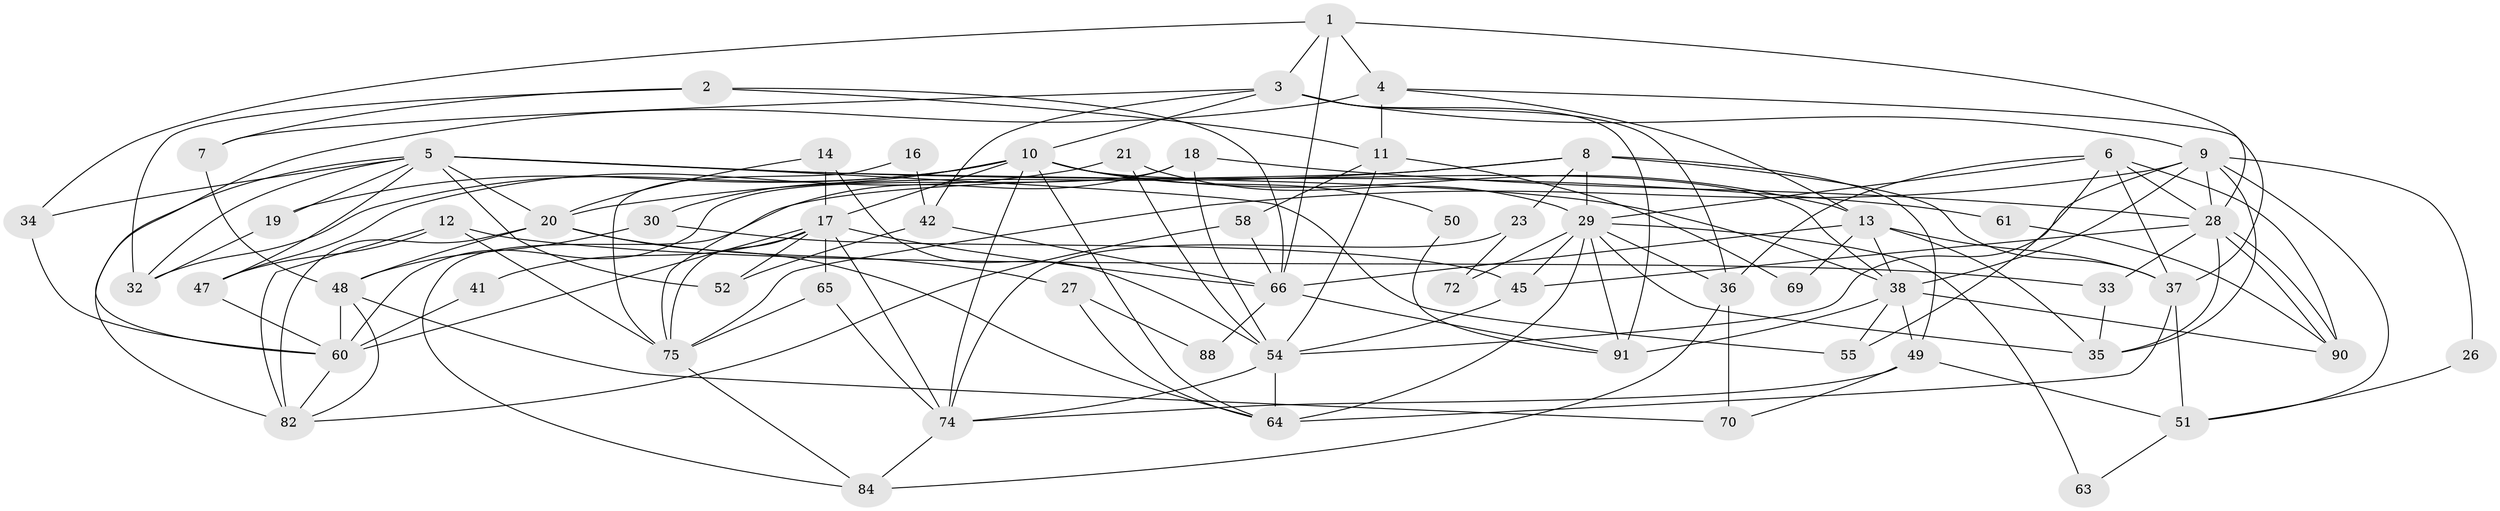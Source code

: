 // Generated by graph-tools (version 1.1) at 2025/23/03/03/25 07:23:56]
// undirected, 61 vertices, 148 edges
graph export_dot {
graph [start="1"]
  node [color=gray90,style=filled];
  1 [super="+44"];
  2 [super="+86"];
  3 [super="+31"];
  4 [super="+76"];
  5 [super="+67"];
  6 [super="+22"];
  7;
  8 [super="+24"];
  9 [super="+43"];
  10 [super="+53"];
  11 [super="+25"];
  12 [super="+15"];
  13 [super="+79"];
  14 [super="+80"];
  16;
  17 [super="+81"];
  18 [super="+59"];
  19;
  20 [super="+78"];
  21;
  23;
  26;
  27;
  28 [super="+40"];
  29 [super="+62"];
  30;
  32 [super="+39"];
  33;
  34;
  35 [super="+89"];
  36;
  37 [super="+85"];
  38 [super="+56"];
  41;
  42;
  45 [super="+46"];
  47;
  48 [super="+83"];
  49 [super="+57"];
  50;
  51 [super="+68"];
  52;
  54 [super="+87"];
  55;
  58;
  60 [super="+73"];
  61;
  63;
  64 [super="+77"];
  65;
  66 [super="+71"];
  69;
  70;
  72;
  74 [super="+92"];
  75;
  82 [super="+93"];
  84;
  88;
  90;
  91;
  1 -- 66;
  1 -- 4;
  1 -- 34;
  1 -- 3;
  1 -- 28;
  2 -- 66;
  2 -- 32;
  2 -- 11;
  2 -- 7;
  3 -- 10;
  3 -- 91;
  3 -- 7;
  3 -- 36;
  3 -- 9;
  3 -- 42;
  4 -- 13;
  4 -- 37;
  4 -- 60;
  4 -- 11;
  5 -- 38;
  5 -- 52;
  5 -- 19;
  5 -- 55;
  5 -- 61;
  5 -- 32;
  5 -- 34;
  5 -- 82;
  5 -- 20;
  5 -- 47;
  6 -- 90;
  6 -- 36;
  6 -- 28;
  6 -- 29;
  6 -- 37;
  6 -- 55;
  7 -- 48;
  8 -- 37 [weight=2];
  8 -- 84;
  8 -- 20;
  8 -- 49;
  8 -- 23;
  8 -- 29;
  9 -- 75;
  9 -- 28;
  9 -- 51;
  9 -- 26;
  9 -- 35;
  9 -- 54;
  9 -- 38;
  10 -- 17;
  10 -- 19;
  10 -- 74;
  10 -- 32;
  10 -- 64;
  10 -- 50;
  10 -- 13;
  10 -- 30;
  10 -- 38;
  11 -- 58;
  11 -- 69;
  11 -- 54;
  12 -- 75;
  12 -- 33;
  12 -- 82 [weight=2];
  12 -- 47;
  13 -- 38;
  13 -- 66;
  13 -- 35;
  13 -- 37;
  13 -- 69;
  14 -- 54;
  14 -- 17;
  14 -- 20;
  16 -- 75;
  16 -- 42;
  17 -- 65;
  17 -- 52;
  17 -- 74;
  17 -- 66;
  17 -- 75;
  17 -- 41;
  17 -- 60;
  18 -- 60;
  18 -- 54;
  18 -- 75;
  18 -- 28;
  19 -- 32;
  20 -- 27;
  20 -- 48;
  20 -- 64;
  20 -- 82;
  21 -- 47;
  21 -- 29;
  21 -- 54;
  23 -- 74;
  23 -- 72;
  26 -- 51;
  27 -- 64;
  27 -- 88;
  28 -- 90;
  28 -- 90;
  28 -- 33;
  28 -- 35;
  28 -- 45;
  29 -- 63;
  29 -- 36;
  29 -- 91;
  29 -- 72;
  29 -- 64;
  29 -- 45;
  29 -- 35;
  30 -- 48;
  30 -- 45;
  33 -- 35;
  34 -- 60;
  36 -- 84;
  36 -- 70;
  37 -- 64 [weight=2];
  37 -- 51;
  38 -- 91;
  38 -- 49;
  38 -- 90;
  38 -- 55;
  41 -- 60 [weight=2];
  42 -- 52;
  42 -- 66;
  45 -- 54;
  47 -- 60;
  48 -- 82;
  48 -- 70;
  48 -- 60;
  49 -- 70;
  49 -- 74;
  49 -- 51;
  50 -- 91;
  51 -- 63;
  54 -- 64;
  54 -- 74;
  58 -- 82;
  58 -- 66;
  60 -- 82;
  61 -- 90;
  65 -- 75;
  65 -- 74;
  66 -- 91;
  66 -- 88;
  74 -- 84;
  75 -- 84;
}
